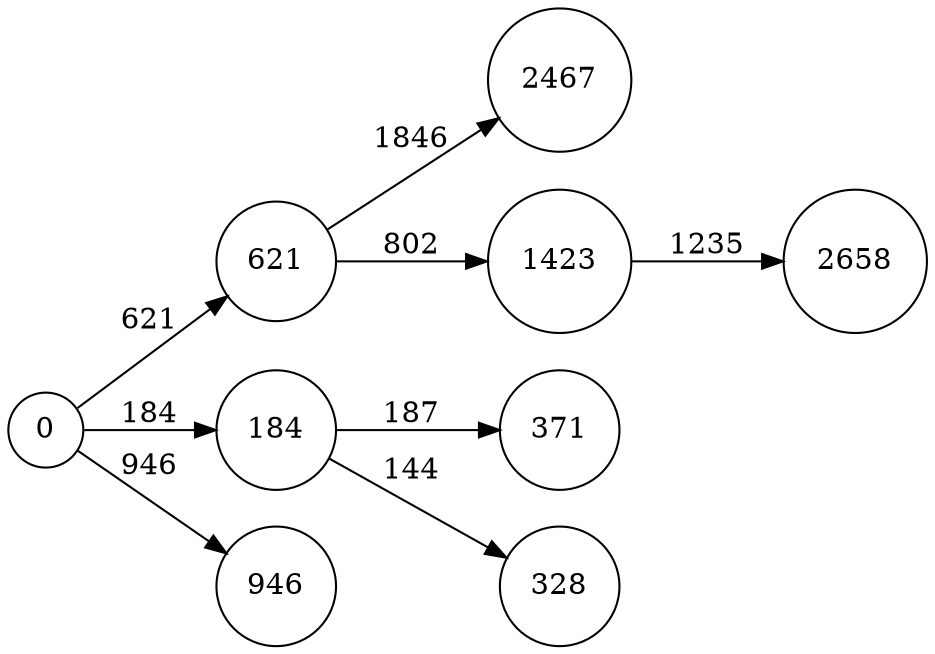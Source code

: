 digraph G {
	graph [rankdir="LR"];
	node [shape="circle"];
	0 [label="2467"];
	1 [label="621"];
	2 [label="2658"];
	3 [label="1423"];
	4 [label="371"];
	5 [label="328"];
	6 [label="184"];
	7 [label="0"];
	8 [label="946"];
	1 -> 0 [label="1846"];
	7 -> 1 [label="621"];
	3 -> 2 [label="1235"];
	1 -> 3 [label="802"];
	6 -> 4 [label="187"];
	6 -> 5 [label="144"];
	7 -> 6 [label="184"];
	7 -> 8 [label="946"];
}
